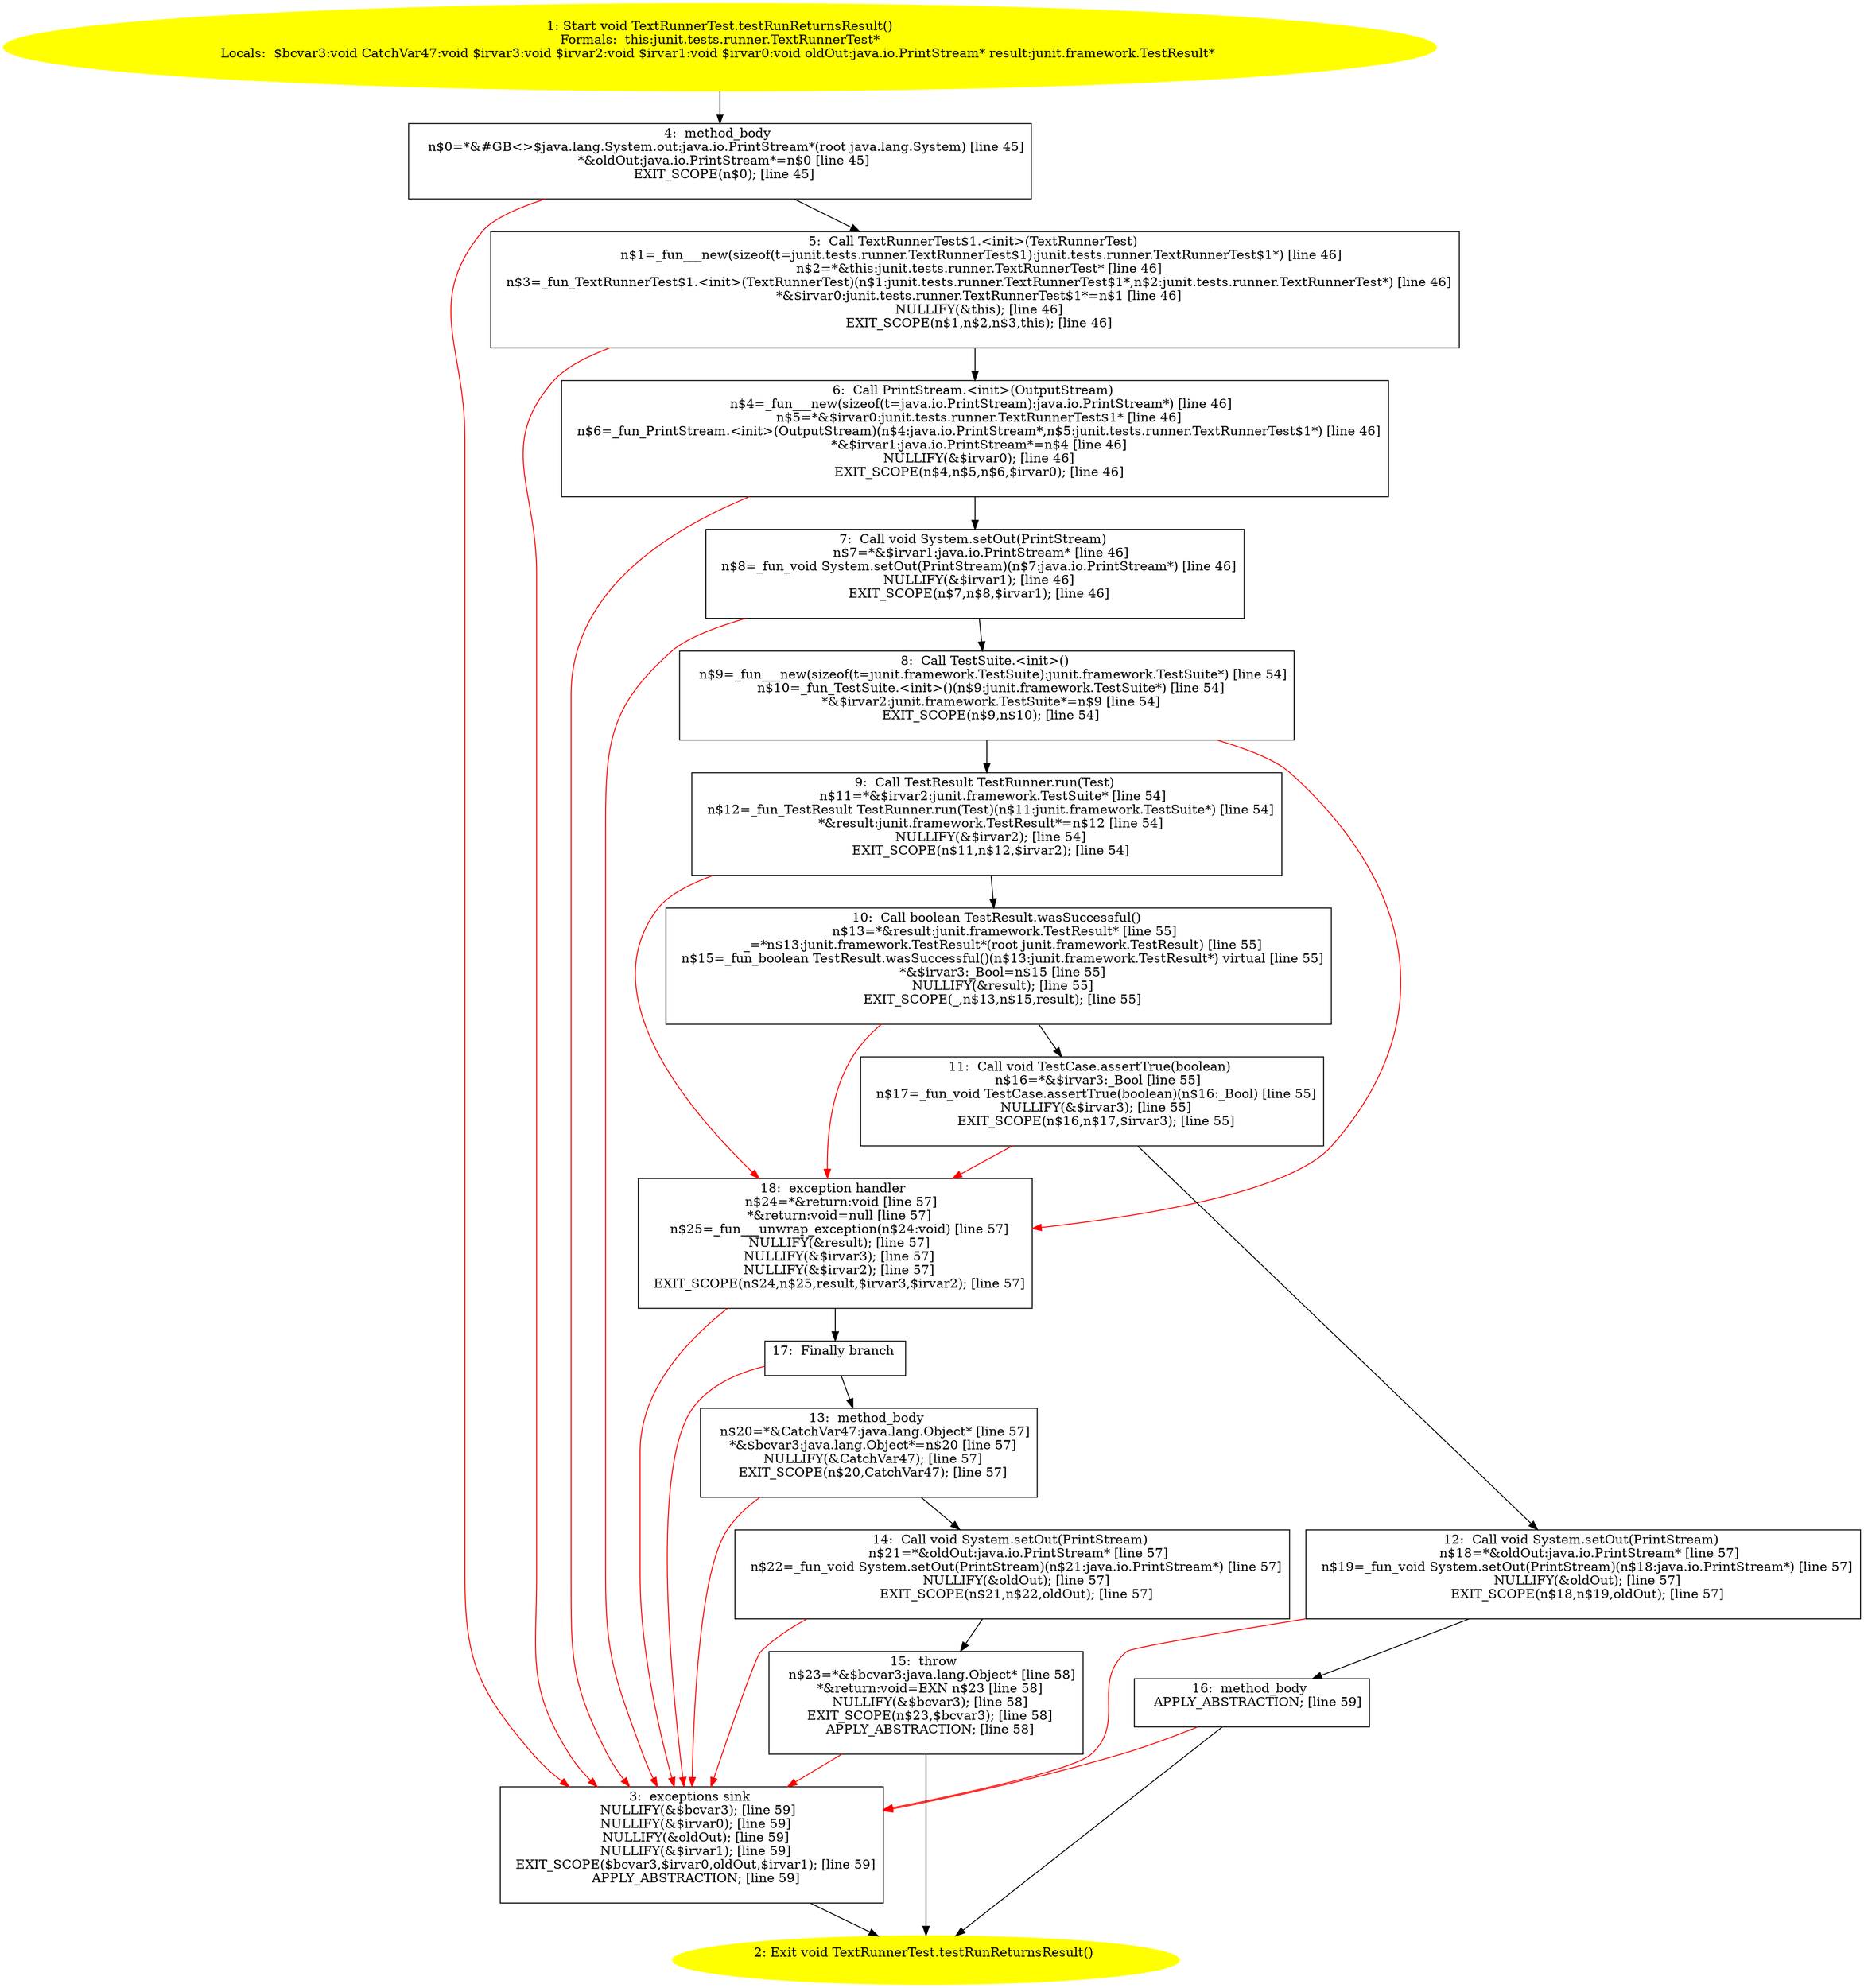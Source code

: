 /* @generated */
digraph cfg {
"junit.tests.runner.TextRunnerTest.testRunReturnsResult():void.b7217779d8c4a3b9d337b6ff846a3d2b_1" [label="1: Start void TextRunnerTest.testRunReturnsResult()\nFormals:  this:junit.tests.runner.TextRunnerTest*\nLocals:  $bcvar3:void CatchVar47:void $irvar3:void $irvar2:void $irvar1:void $irvar0:void oldOut:java.io.PrintStream* result:junit.framework.TestResult* \n  " color=yellow style=filled]
	

	 "junit.tests.runner.TextRunnerTest.testRunReturnsResult():void.b7217779d8c4a3b9d337b6ff846a3d2b_1" -> "junit.tests.runner.TextRunnerTest.testRunReturnsResult():void.b7217779d8c4a3b9d337b6ff846a3d2b_4" ;
"junit.tests.runner.TextRunnerTest.testRunReturnsResult():void.b7217779d8c4a3b9d337b6ff846a3d2b_2" [label="2: Exit void TextRunnerTest.testRunReturnsResult() \n  " color=yellow style=filled]
	

"junit.tests.runner.TextRunnerTest.testRunReturnsResult():void.b7217779d8c4a3b9d337b6ff846a3d2b_3" [label="3:  exceptions sink \n   NULLIFY(&$bcvar3); [line 59]\n  NULLIFY(&$irvar0); [line 59]\n  NULLIFY(&oldOut); [line 59]\n  NULLIFY(&$irvar1); [line 59]\n  EXIT_SCOPE($bcvar3,$irvar0,oldOut,$irvar1); [line 59]\n  APPLY_ABSTRACTION; [line 59]\n " shape="box"]
	

	 "junit.tests.runner.TextRunnerTest.testRunReturnsResult():void.b7217779d8c4a3b9d337b6ff846a3d2b_3" -> "junit.tests.runner.TextRunnerTest.testRunReturnsResult():void.b7217779d8c4a3b9d337b6ff846a3d2b_2" ;
"junit.tests.runner.TextRunnerTest.testRunReturnsResult():void.b7217779d8c4a3b9d337b6ff846a3d2b_4" [label="4:  method_body \n   n$0=*&#GB<>$java.lang.System.out:java.io.PrintStream*(root java.lang.System) [line 45]\n  *&oldOut:java.io.PrintStream*=n$0 [line 45]\n  EXIT_SCOPE(n$0); [line 45]\n " shape="box"]
	

	 "junit.tests.runner.TextRunnerTest.testRunReturnsResult():void.b7217779d8c4a3b9d337b6ff846a3d2b_4" -> "junit.tests.runner.TextRunnerTest.testRunReturnsResult():void.b7217779d8c4a3b9d337b6ff846a3d2b_5" ;
	 "junit.tests.runner.TextRunnerTest.testRunReturnsResult():void.b7217779d8c4a3b9d337b6ff846a3d2b_4" -> "junit.tests.runner.TextRunnerTest.testRunReturnsResult():void.b7217779d8c4a3b9d337b6ff846a3d2b_3" [color="red" ];
"junit.tests.runner.TextRunnerTest.testRunReturnsResult():void.b7217779d8c4a3b9d337b6ff846a3d2b_5" [label="5:  Call TextRunnerTest$1.<init>(TextRunnerTest) \n   n$1=_fun___new(sizeof(t=junit.tests.runner.TextRunnerTest$1):junit.tests.runner.TextRunnerTest$1*) [line 46]\n  n$2=*&this:junit.tests.runner.TextRunnerTest* [line 46]\n  n$3=_fun_TextRunnerTest$1.<init>(TextRunnerTest)(n$1:junit.tests.runner.TextRunnerTest$1*,n$2:junit.tests.runner.TextRunnerTest*) [line 46]\n  *&$irvar0:junit.tests.runner.TextRunnerTest$1*=n$1 [line 46]\n  NULLIFY(&this); [line 46]\n  EXIT_SCOPE(n$1,n$2,n$3,this); [line 46]\n " shape="box"]
	

	 "junit.tests.runner.TextRunnerTest.testRunReturnsResult():void.b7217779d8c4a3b9d337b6ff846a3d2b_5" -> "junit.tests.runner.TextRunnerTest.testRunReturnsResult():void.b7217779d8c4a3b9d337b6ff846a3d2b_6" ;
	 "junit.tests.runner.TextRunnerTest.testRunReturnsResult():void.b7217779d8c4a3b9d337b6ff846a3d2b_5" -> "junit.tests.runner.TextRunnerTest.testRunReturnsResult():void.b7217779d8c4a3b9d337b6ff846a3d2b_3" [color="red" ];
"junit.tests.runner.TextRunnerTest.testRunReturnsResult():void.b7217779d8c4a3b9d337b6ff846a3d2b_6" [label="6:  Call PrintStream.<init>(OutputStream) \n   n$4=_fun___new(sizeof(t=java.io.PrintStream):java.io.PrintStream*) [line 46]\n  n$5=*&$irvar0:junit.tests.runner.TextRunnerTest$1* [line 46]\n  n$6=_fun_PrintStream.<init>(OutputStream)(n$4:java.io.PrintStream*,n$5:junit.tests.runner.TextRunnerTest$1*) [line 46]\n  *&$irvar1:java.io.PrintStream*=n$4 [line 46]\n  NULLIFY(&$irvar0); [line 46]\n  EXIT_SCOPE(n$4,n$5,n$6,$irvar0); [line 46]\n " shape="box"]
	

	 "junit.tests.runner.TextRunnerTest.testRunReturnsResult():void.b7217779d8c4a3b9d337b6ff846a3d2b_6" -> "junit.tests.runner.TextRunnerTest.testRunReturnsResult():void.b7217779d8c4a3b9d337b6ff846a3d2b_7" ;
	 "junit.tests.runner.TextRunnerTest.testRunReturnsResult():void.b7217779d8c4a3b9d337b6ff846a3d2b_6" -> "junit.tests.runner.TextRunnerTest.testRunReturnsResult():void.b7217779d8c4a3b9d337b6ff846a3d2b_3" [color="red" ];
"junit.tests.runner.TextRunnerTest.testRunReturnsResult():void.b7217779d8c4a3b9d337b6ff846a3d2b_7" [label="7:  Call void System.setOut(PrintStream) \n   n$7=*&$irvar1:java.io.PrintStream* [line 46]\n  n$8=_fun_void System.setOut(PrintStream)(n$7:java.io.PrintStream*) [line 46]\n  NULLIFY(&$irvar1); [line 46]\n  EXIT_SCOPE(n$7,n$8,$irvar1); [line 46]\n " shape="box"]
	

	 "junit.tests.runner.TextRunnerTest.testRunReturnsResult():void.b7217779d8c4a3b9d337b6ff846a3d2b_7" -> "junit.tests.runner.TextRunnerTest.testRunReturnsResult():void.b7217779d8c4a3b9d337b6ff846a3d2b_8" ;
	 "junit.tests.runner.TextRunnerTest.testRunReturnsResult():void.b7217779d8c4a3b9d337b6ff846a3d2b_7" -> "junit.tests.runner.TextRunnerTest.testRunReturnsResult():void.b7217779d8c4a3b9d337b6ff846a3d2b_3" [color="red" ];
"junit.tests.runner.TextRunnerTest.testRunReturnsResult():void.b7217779d8c4a3b9d337b6ff846a3d2b_8" [label="8:  Call TestSuite.<init>() \n   n$9=_fun___new(sizeof(t=junit.framework.TestSuite):junit.framework.TestSuite*) [line 54]\n  n$10=_fun_TestSuite.<init>()(n$9:junit.framework.TestSuite*) [line 54]\n  *&$irvar2:junit.framework.TestSuite*=n$9 [line 54]\n  EXIT_SCOPE(n$9,n$10); [line 54]\n " shape="box"]
	

	 "junit.tests.runner.TextRunnerTest.testRunReturnsResult():void.b7217779d8c4a3b9d337b6ff846a3d2b_8" -> "junit.tests.runner.TextRunnerTest.testRunReturnsResult():void.b7217779d8c4a3b9d337b6ff846a3d2b_9" ;
	 "junit.tests.runner.TextRunnerTest.testRunReturnsResult():void.b7217779d8c4a3b9d337b6ff846a3d2b_8" -> "junit.tests.runner.TextRunnerTest.testRunReturnsResult():void.b7217779d8c4a3b9d337b6ff846a3d2b_18" [color="red" ];
"junit.tests.runner.TextRunnerTest.testRunReturnsResult():void.b7217779d8c4a3b9d337b6ff846a3d2b_9" [label="9:  Call TestResult TestRunner.run(Test) \n   n$11=*&$irvar2:junit.framework.TestSuite* [line 54]\n  n$12=_fun_TestResult TestRunner.run(Test)(n$11:junit.framework.TestSuite*) [line 54]\n  *&result:junit.framework.TestResult*=n$12 [line 54]\n  NULLIFY(&$irvar2); [line 54]\n  EXIT_SCOPE(n$11,n$12,$irvar2); [line 54]\n " shape="box"]
	

	 "junit.tests.runner.TextRunnerTest.testRunReturnsResult():void.b7217779d8c4a3b9d337b6ff846a3d2b_9" -> "junit.tests.runner.TextRunnerTest.testRunReturnsResult():void.b7217779d8c4a3b9d337b6ff846a3d2b_10" ;
	 "junit.tests.runner.TextRunnerTest.testRunReturnsResult():void.b7217779d8c4a3b9d337b6ff846a3d2b_9" -> "junit.tests.runner.TextRunnerTest.testRunReturnsResult():void.b7217779d8c4a3b9d337b6ff846a3d2b_18" [color="red" ];
"junit.tests.runner.TextRunnerTest.testRunReturnsResult():void.b7217779d8c4a3b9d337b6ff846a3d2b_10" [label="10:  Call boolean TestResult.wasSuccessful() \n   n$13=*&result:junit.framework.TestResult* [line 55]\n  _=*n$13:junit.framework.TestResult*(root junit.framework.TestResult) [line 55]\n  n$15=_fun_boolean TestResult.wasSuccessful()(n$13:junit.framework.TestResult*) virtual [line 55]\n  *&$irvar3:_Bool=n$15 [line 55]\n  NULLIFY(&result); [line 55]\n  EXIT_SCOPE(_,n$13,n$15,result); [line 55]\n " shape="box"]
	

	 "junit.tests.runner.TextRunnerTest.testRunReturnsResult():void.b7217779d8c4a3b9d337b6ff846a3d2b_10" -> "junit.tests.runner.TextRunnerTest.testRunReturnsResult():void.b7217779d8c4a3b9d337b6ff846a3d2b_11" ;
	 "junit.tests.runner.TextRunnerTest.testRunReturnsResult():void.b7217779d8c4a3b9d337b6ff846a3d2b_10" -> "junit.tests.runner.TextRunnerTest.testRunReturnsResult():void.b7217779d8c4a3b9d337b6ff846a3d2b_18" [color="red" ];
"junit.tests.runner.TextRunnerTest.testRunReturnsResult():void.b7217779d8c4a3b9d337b6ff846a3d2b_11" [label="11:  Call void TestCase.assertTrue(boolean) \n   n$16=*&$irvar3:_Bool [line 55]\n  n$17=_fun_void TestCase.assertTrue(boolean)(n$16:_Bool) [line 55]\n  NULLIFY(&$irvar3); [line 55]\n  EXIT_SCOPE(n$16,n$17,$irvar3); [line 55]\n " shape="box"]
	

	 "junit.tests.runner.TextRunnerTest.testRunReturnsResult():void.b7217779d8c4a3b9d337b6ff846a3d2b_11" -> "junit.tests.runner.TextRunnerTest.testRunReturnsResult():void.b7217779d8c4a3b9d337b6ff846a3d2b_12" ;
	 "junit.tests.runner.TextRunnerTest.testRunReturnsResult():void.b7217779d8c4a3b9d337b6ff846a3d2b_11" -> "junit.tests.runner.TextRunnerTest.testRunReturnsResult():void.b7217779d8c4a3b9d337b6ff846a3d2b_18" [color="red" ];
"junit.tests.runner.TextRunnerTest.testRunReturnsResult():void.b7217779d8c4a3b9d337b6ff846a3d2b_12" [label="12:  Call void System.setOut(PrintStream) \n   n$18=*&oldOut:java.io.PrintStream* [line 57]\n  n$19=_fun_void System.setOut(PrintStream)(n$18:java.io.PrintStream*) [line 57]\n  NULLIFY(&oldOut); [line 57]\n  EXIT_SCOPE(n$18,n$19,oldOut); [line 57]\n " shape="box"]
	

	 "junit.tests.runner.TextRunnerTest.testRunReturnsResult():void.b7217779d8c4a3b9d337b6ff846a3d2b_12" -> "junit.tests.runner.TextRunnerTest.testRunReturnsResult():void.b7217779d8c4a3b9d337b6ff846a3d2b_16" ;
	 "junit.tests.runner.TextRunnerTest.testRunReturnsResult():void.b7217779d8c4a3b9d337b6ff846a3d2b_12" -> "junit.tests.runner.TextRunnerTest.testRunReturnsResult():void.b7217779d8c4a3b9d337b6ff846a3d2b_3" [color="red" ];
"junit.tests.runner.TextRunnerTest.testRunReturnsResult():void.b7217779d8c4a3b9d337b6ff846a3d2b_13" [label="13:  method_body \n   n$20=*&CatchVar47:java.lang.Object* [line 57]\n  *&$bcvar3:java.lang.Object*=n$20 [line 57]\n  NULLIFY(&CatchVar47); [line 57]\n  EXIT_SCOPE(n$20,CatchVar47); [line 57]\n " shape="box"]
	

	 "junit.tests.runner.TextRunnerTest.testRunReturnsResult():void.b7217779d8c4a3b9d337b6ff846a3d2b_13" -> "junit.tests.runner.TextRunnerTest.testRunReturnsResult():void.b7217779d8c4a3b9d337b6ff846a3d2b_14" ;
	 "junit.tests.runner.TextRunnerTest.testRunReturnsResult():void.b7217779d8c4a3b9d337b6ff846a3d2b_13" -> "junit.tests.runner.TextRunnerTest.testRunReturnsResult():void.b7217779d8c4a3b9d337b6ff846a3d2b_3" [color="red" ];
"junit.tests.runner.TextRunnerTest.testRunReturnsResult():void.b7217779d8c4a3b9d337b6ff846a3d2b_14" [label="14:  Call void System.setOut(PrintStream) \n   n$21=*&oldOut:java.io.PrintStream* [line 57]\n  n$22=_fun_void System.setOut(PrintStream)(n$21:java.io.PrintStream*) [line 57]\n  NULLIFY(&oldOut); [line 57]\n  EXIT_SCOPE(n$21,n$22,oldOut); [line 57]\n " shape="box"]
	

	 "junit.tests.runner.TextRunnerTest.testRunReturnsResult():void.b7217779d8c4a3b9d337b6ff846a3d2b_14" -> "junit.tests.runner.TextRunnerTest.testRunReturnsResult():void.b7217779d8c4a3b9d337b6ff846a3d2b_15" ;
	 "junit.tests.runner.TextRunnerTest.testRunReturnsResult():void.b7217779d8c4a3b9d337b6ff846a3d2b_14" -> "junit.tests.runner.TextRunnerTest.testRunReturnsResult():void.b7217779d8c4a3b9d337b6ff846a3d2b_3" [color="red" ];
"junit.tests.runner.TextRunnerTest.testRunReturnsResult():void.b7217779d8c4a3b9d337b6ff846a3d2b_15" [label="15:  throw \n   n$23=*&$bcvar3:java.lang.Object* [line 58]\n  *&return:void=EXN n$23 [line 58]\n  NULLIFY(&$bcvar3); [line 58]\n  EXIT_SCOPE(n$23,$bcvar3); [line 58]\n  APPLY_ABSTRACTION; [line 58]\n " shape="box"]
	

	 "junit.tests.runner.TextRunnerTest.testRunReturnsResult():void.b7217779d8c4a3b9d337b6ff846a3d2b_15" -> "junit.tests.runner.TextRunnerTest.testRunReturnsResult():void.b7217779d8c4a3b9d337b6ff846a3d2b_2" ;
	 "junit.tests.runner.TextRunnerTest.testRunReturnsResult():void.b7217779d8c4a3b9d337b6ff846a3d2b_15" -> "junit.tests.runner.TextRunnerTest.testRunReturnsResult():void.b7217779d8c4a3b9d337b6ff846a3d2b_3" [color="red" ];
"junit.tests.runner.TextRunnerTest.testRunReturnsResult():void.b7217779d8c4a3b9d337b6ff846a3d2b_16" [label="16:  method_body \n   APPLY_ABSTRACTION; [line 59]\n " shape="box"]
	

	 "junit.tests.runner.TextRunnerTest.testRunReturnsResult():void.b7217779d8c4a3b9d337b6ff846a3d2b_16" -> "junit.tests.runner.TextRunnerTest.testRunReturnsResult():void.b7217779d8c4a3b9d337b6ff846a3d2b_2" ;
	 "junit.tests.runner.TextRunnerTest.testRunReturnsResult():void.b7217779d8c4a3b9d337b6ff846a3d2b_16" -> "junit.tests.runner.TextRunnerTest.testRunReturnsResult():void.b7217779d8c4a3b9d337b6ff846a3d2b_3" [color="red" ];
"junit.tests.runner.TextRunnerTest.testRunReturnsResult():void.b7217779d8c4a3b9d337b6ff846a3d2b_17" [label="17:  Finally branch \n  " shape="box"]
	

	 "junit.tests.runner.TextRunnerTest.testRunReturnsResult():void.b7217779d8c4a3b9d337b6ff846a3d2b_17" -> "junit.tests.runner.TextRunnerTest.testRunReturnsResult():void.b7217779d8c4a3b9d337b6ff846a3d2b_13" ;
	 "junit.tests.runner.TextRunnerTest.testRunReturnsResult():void.b7217779d8c4a3b9d337b6ff846a3d2b_17" -> "junit.tests.runner.TextRunnerTest.testRunReturnsResult():void.b7217779d8c4a3b9d337b6ff846a3d2b_3" [color="red" ];
"junit.tests.runner.TextRunnerTest.testRunReturnsResult():void.b7217779d8c4a3b9d337b6ff846a3d2b_18" [label="18:  exception handler \n   n$24=*&return:void [line 57]\n  *&return:void=null [line 57]\n  n$25=_fun___unwrap_exception(n$24:void) [line 57]\n  NULLIFY(&result); [line 57]\n  NULLIFY(&$irvar3); [line 57]\n  NULLIFY(&$irvar2); [line 57]\n  EXIT_SCOPE(n$24,n$25,result,$irvar3,$irvar2); [line 57]\n " shape="box"]
	

	 "junit.tests.runner.TextRunnerTest.testRunReturnsResult():void.b7217779d8c4a3b9d337b6ff846a3d2b_18" -> "junit.tests.runner.TextRunnerTest.testRunReturnsResult():void.b7217779d8c4a3b9d337b6ff846a3d2b_17" ;
	 "junit.tests.runner.TextRunnerTest.testRunReturnsResult():void.b7217779d8c4a3b9d337b6ff846a3d2b_18" -> "junit.tests.runner.TextRunnerTest.testRunReturnsResult():void.b7217779d8c4a3b9d337b6ff846a3d2b_3" [color="red" ];
}
